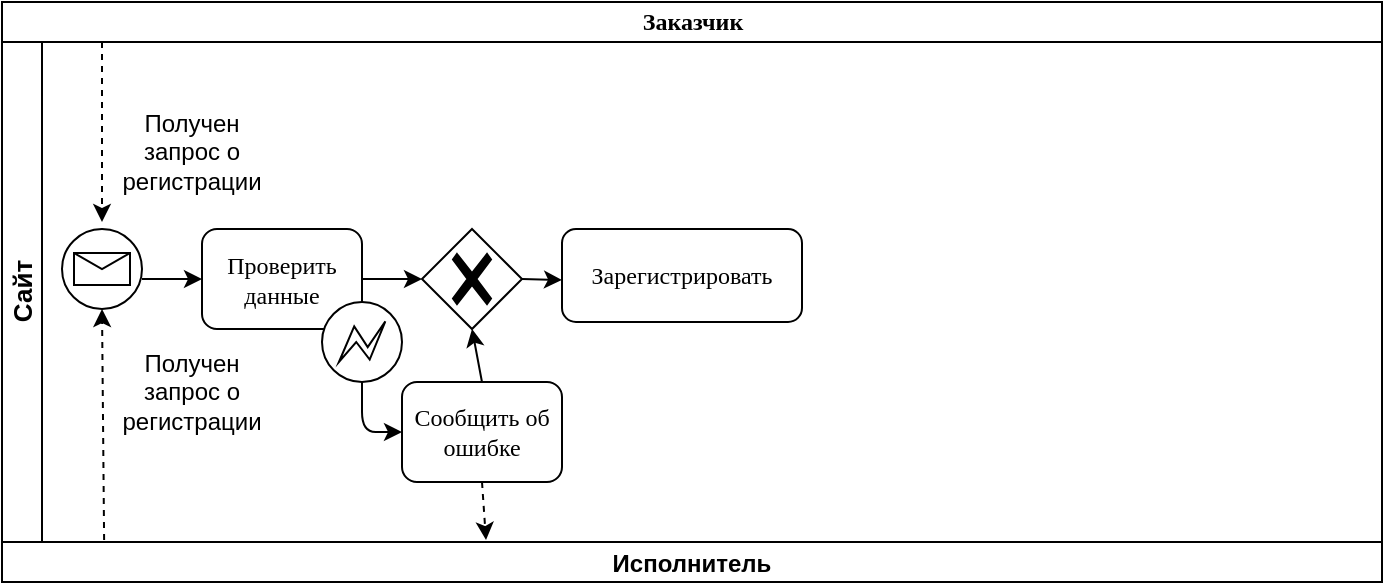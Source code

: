 <mxfile version="14.7.6" type="github">
  <diagram name="Page-1" id="c7488fd3-1785-93aa-aadb-54a6760d102a">
    <mxGraphModel dx="728" dy="365" grid="1" gridSize="10" guides="1" tooltips="1" connect="1" arrows="1" fold="1" page="1" pageScale="1" pageWidth="1100" pageHeight="850" background="none" math="0" shadow="0">
      <root>
        <mxCell id="0" />
        <mxCell id="1" parent="0" />
        <object label="Заказчик" id="2b4e8129b02d487f-1">
          <mxCell style="swimlane;html=1;childLayout=stackLayout;horizontal=1;startSize=20;horizontalStack=0;rounded=0;shadow=0;labelBackgroundColor=none;strokeWidth=1;fontFamily=Verdana;fontSize=12;align=center;" parent="1" vertex="1">
            <mxGeometry x="150" y="50" width="690" height="290" as="geometry" />
          </mxCell>
        </object>
        <mxCell id="2b4e8129b02d487f-2" value="&lt;div style=&quot;font-size: 13px;&quot;&gt;Сайт&lt;/div&gt;" style="swimlane;html=1;startSize=20;horizontal=0;fontSize=13;" parent="2b4e8129b02d487f-1" vertex="1">
          <mxGeometry y="20" width="690" height="250" as="geometry">
            <mxRectangle y="20" width="680" height="20" as="alternateBounds" />
          </mxGeometry>
        </mxCell>
        <mxCell id="2b4e8129b02d487f-6" value="&lt;div&gt;Проверить &lt;br&gt;&lt;/div&gt;&lt;div&gt;данные&lt;/div&gt;" style="rounded=1;whiteSpace=wrap;html=1;shadow=0;labelBackgroundColor=none;strokeWidth=1;fontFamily=Verdana;fontSize=12;align=center;" parent="2b4e8129b02d487f-2" vertex="1">
          <mxGeometry x="100" y="93.5" width="80" height="50" as="geometry" />
        </mxCell>
        <mxCell id="h2x-6CI9Ihy8LsGusNlG-75" value="Получен запрос о регистрации" style="text;html=1;strokeColor=none;fillColor=none;align=center;verticalAlign=middle;whiteSpace=wrap;rounded=0;fontSize=12;" vertex="1" parent="2b4e8129b02d487f-2">
          <mxGeometry x="70" y="30" width="50" height="50" as="geometry" />
        </mxCell>
        <mxCell id="h2x-6CI9Ihy8LsGusNlG-86" value="" style="endArrow=classic;html=1;fontSize=12;exitX=1;exitY=0.5;exitDx=0;exitDy=0;entryX=0;entryY=0.5;entryDx=0;entryDy=0;" edge="1" parent="2b4e8129b02d487f-2" target="2b4e8129b02d487f-6">
          <mxGeometry width="50" height="50" relative="1" as="geometry">
            <mxPoint x="70" y="118.5" as="sourcePoint" />
            <mxPoint x="370" y="130" as="targetPoint" />
          </mxGeometry>
        </mxCell>
        <mxCell id="h2x-6CI9Ihy8LsGusNlG-91" value="Получен запрос о регистрации" style="text;html=1;strokeColor=none;fillColor=none;align=center;verticalAlign=middle;whiteSpace=wrap;rounded=0;fontSize=12;" vertex="1" parent="2b4e8129b02d487f-2">
          <mxGeometry x="55" y="150" width="80" height="50" as="geometry" />
        </mxCell>
        <mxCell id="h2x-6CI9Ihy8LsGusNlG-94" value="" style="points=[[0.145,0.145,0],[0.5,0,0],[0.855,0.145,0],[1,0.5,0],[0.855,0.855,0],[0.5,1,0],[0.145,0.855,0],[0,0.5,0]];shape=mxgraph.bpmn.event;html=1;verticalLabelPosition=bottom;labelBackgroundColor=#ffffff;verticalAlign=top;align=center;perimeter=ellipsePerimeter;outlineConnect=0;aspect=fixed;outline=eventInt;symbol=error;fontSize=12;" vertex="1" parent="2b4e8129b02d487f-2">
          <mxGeometry x="160" y="130" width="40" height="40" as="geometry" />
        </mxCell>
        <mxCell id="h2x-6CI9Ihy8LsGusNlG-95" value="" style="points=[[0.25,0.25,0],[0.5,0,0],[0.75,0.25,0],[1,0.5,0],[0.75,0.75,0],[0.5,1,0],[0.25,0.75,0],[0,0.5,0]];shape=mxgraph.bpmn.gateway2;html=1;verticalLabelPosition=bottom;labelBackgroundColor=#ffffff;verticalAlign=top;align=center;perimeter=rhombusPerimeter;outlineConnect=0;outline=none;symbol=none;gwType=exclusive;fontSize=12;" vertex="1" parent="2b4e8129b02d487f-2">
          <mxGeometry x="210" y="93.5" width="50" height="50" as="geometry" />
        </mxCell>
        <mxCell id="h2x-6CI9Ihy8LsGusNlG-96" value="" style="endArrow=classic;html=1;fontSize=12;exitX=1;exitY=0.5;exitDx=0;exitDy=0;entryX=0;entryY=0.5;entryDx=0;entryDy=0;entryPerimeter=0;" edge="1" parent="2b4e8129b02d487f-2" source="2b4e8129b02d487f-6" target="h2x-6CI9Ihy8LsGusNlG-95">
          <mxGeometry width="50" height="50" relative="1" as="geometry">
            <mxPoint x="80" y="128.5" as="sourcePoint" />
            <mxPoint x="200" y="119" as="targetPoint" />
          </mxGeometry>
        </mxCell>
        <mxCell id="h2x-6CI9Ihy8LsGusNlG-97" value="Сообщить об ошибке" style="rounded=1;whiteSpace=wrap;html=1;shadow=0;labelBackgroundColor=none;strokeWidth=1;fontFamily=Verdana;fontSize=12;align=center;" vertex="1" parent="2b4e8129b02d487f-2">
          <mxGeometry x="200" y="170" width="80" height="50" as="geometry" />
        </mxCell>
        <mxCell id="h2x-6CI9Ihy8LsGusNlG-99" value="Зарегистрировать" style="rounded=1;whiteSpace=wrap;html=1;shadow=0;labelBackgroundColor=none;strokeWidth=1;fontFamily=Verdana;fontSize=12;align=center;" vertex="1" parent="2b4e8129b02d487f-2">
          <mxGeometry x="280" y="93.5" width="120" height="46.5" as="geometry" />
        </mxCell>
        <mxCell id="h2x-6CI9Ihy8LsGusNlG-93" value="" style="points=[[0.145,0.145,0],[0.5,0,0],[0.855,0.145,0],[1,0.5,0],[0.855,0.855,0],[0.5,1,0],[0.145,0.855,0],[0,0.5,0]];shape=mxgraph.bpmn.event;html=1;verticalLabelPosition=bottom;labelBackgroundColor=#ffffff;verticalAlign=top;align=center;perimeter=ellipsePerimeter;outlineConnect=0;aspect=fixed;outline=standard;symbol=message;fontSize=12;" vertex="1" parent="2b4e8129b02d487f-2">
          <mxGeometry x="30" y="93.5" width="40" height="40" as="geometry" />
        </mxCell>
        <mxCell id="h2x-6CI9Ihy8LsGusNlG-106" value="" style="endArrow=classic;html=1;fontSize=12;entryX=0.5;entryY=1;entryDx=0;entryDy=0;entryPerimeter=0;exitX=0.5;exitY=0;exitDx=0;exitDy=0;" edge="1" parent="2b4e8129b02d487f-2" source="h2x-6CI9Ihy8LsGusNlG-97" target="h2x-6CI9Ihy8LsGusNlG-95">
          <mxGeometry width="50" height="50" relative="1" as="geometry">
            <mxPoint x="240" y="170" as="sourcePoint" />
            <mxPoint x="240" y="150" as="targetPoint" />
          </mxGeometry>
        </mxCell>
        <mxCell id="h2x-6CI9Ihy8LsGusNlG-110" value="" style="endArrow=classic;html=1;fontSize=12;exitX=0.5;exitY=1;exitDx=0;exitDy=0;entryX=0;entryY=0.5;entryDx=0;entryDy=0;exitPerimeter=0;" edge="1" parent="2b4e8129b02d487f-2" source="h2x-6CI9Ihy8LsGusNlG-94" target="h2x-6CI9Ihy8LsGusNlG-97">
          <mxGeometry width="50" height="50" relative="1" as="geometry">
            <mxPoint x="80" y="128.5" as="sourcePoint" />
            <mxPoint x="110" y="128.5" as="targetPoint" />
            <Array as="points">
              <mxPoint x="180" y="195" />
            </Array>
          </mxGeometry>
        </mxCell>
        <mxCell id="h2x-6CI9Ihy8LsGusNlG-72" value="Исполнитель" style="swimlane;fontSize=12;" vertex="1" parent="2b4e8129b02d487f-1">
          <mxGeometry y="270" width="690" height="20" as="geometry" />
        </mxCell>
        <mxCell id="h2x-6CI9Ihy8LsGusNlG-90" value="" style="endArrow=classic;html=1;dashed=1;fontSize=12;entryX=0.5;entryY=1;entryDx=0;entryDy=0;entryPerimeter=0;exitX=0.074;exitY=-0.05;exitDx=0;exitDy=0;exitPerimeter=0;" edge="1" parent="2b4e8129b02d487f-1" source="h2x-6CI9Ihy8LsGusNlG-72" target="h2x-6CI9Ihy8LsGusNlG-93">
          <mxGeometry width="50" height="50" relative="1" as="geometry">
            <mxPoint x="50" y="287" as="sourcePoint" />
            <mxPoint x="55" y="173.5" as="targetPoint" />
          </mxGeometry>
        </mxCell>
        <mxCell id="h2x-6CI9Ihy8LsGusNlG-107" value="" style="endArrow=classic;html=1;dashed=1;fontSize=12;exitX=0.5;exitY=1;exitDx=0;exitDy=0;" edge="1" parent="2b4e8129b02d487f-1" source="h2x-6CI9Ihy8LsGusNlG-97">
          <mxGeometry width="50" height="50" relative="1" as="geometry">
            <mxPoint x="60" y="30" as="sourcePoint" />
            <mxPoint x="242" y="269" as="targetPoint" />
            <Array as="points" />
          </mxGeometry>
        </mxCell>
        <mxCell id="h2x-6CI9Ihy8LsGusNlG-87" value="" style="endArrow=classic;html=1;dashed=1;fontSize=12;" edge="1" parent="1">
          <mxGeometry width="50" height="50" relative="1" as="geometry">
            <mxPoint x="200" y="70" as="sourcePoint" />
            <mxPoint x="200" y="160" as="targetPoint" />
            <Array as="points">
              <mxPoint x="200" y="130" />
            </Array>
          </mxGeometry>
        </mxCell>
        <mxCell id="h2x-6CI9Ihy8LsGusNlG-102" value="" style="endArrow=classic;html=1;fontSize=12;exitX=1;exitY=0.5;exitDx=0;exitDy=0;exitPerimeter=0;" edge="1" parent="1" source="h2x-6CI9Ihy8LsGusNlG-95">
          <mxGeometry width="50" height="50" relative="1" as="geometry">
            <mxPoint x="690" y="160" as="sourcePoint" />
            <mxPoint x="430" y="189" as="targetPoint" />
          </mxGeometry>
        </mxCell>
      </root>
    </mxGraphModel>
  </diagram>
</mxfile>
